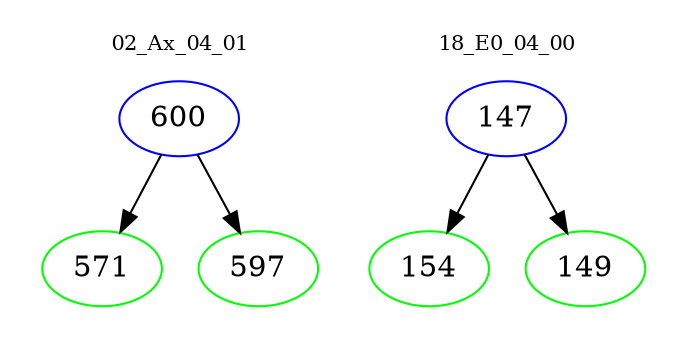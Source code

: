 digraph{
subgraph cluster_0 {
color = white
label = "02_Ax_04_01";
fontsize=10;
T0_600 [label="600", color="blue"]
T0_600 -> T0_571 [color="black"]
T0_571 [label="571", color="green"]
T0_600 -> T0_597 [color="black"]
T0_597 [label="597", color="green"]
}
subgraph cluster_1 {
color = white
label = "18_E0_04_00";
fontsize=10;
T1_147 [label="147", color="blue"]
T1_147 -> T1_154 [color="black"]
T1_154 [label="154", color="green"]
T1_147 -> T1_149 [color="black"]
T1_149 [label="149", color="green"]
}
}

